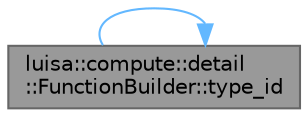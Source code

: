 digraph "luisa::compute::detail::FunctionBuilder::type_id"
{
 // LATEX_PDF_SIZE
  bgcolor="transparent";
  edge [fontname=Helvetica,fontsize=10,labelfontname=Helvetica,labelfontsize=10];
  node [fontname=Helvetica,fontsize=10,shape=box,height=0.2,width=0.4];
  rankdir="LR";
  Node1 [id="Node000001",label="luisa::compute::detail\l::FunctionBuilder::type_id",height=0.2,width=0.4,color="gray40", fillcolor="grey60", style="filled", fontcolor="black",tooltip="Create type ID expression"];
  Node1 -> Node1 [id="edge1_Node000001_Node000001",color="steelblue1",style="solid",tooltip=" "];
}
